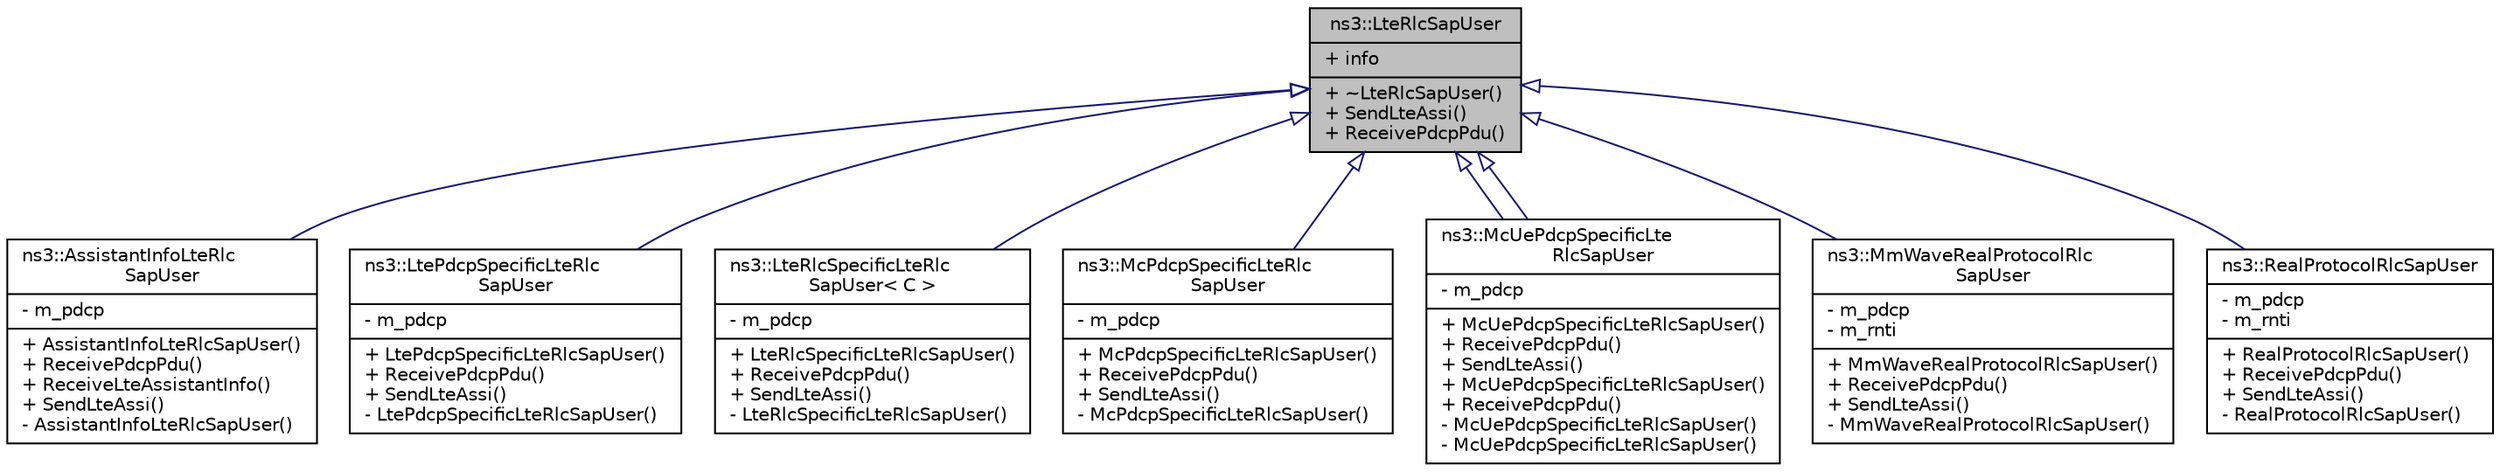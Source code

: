 digraph "ns3::LteRlcSapUser"
{
  edge [fontname="Helvetica",fontsize="10",labelfontname="Helvetica",labelfontsize="10"];
  node [fontname="Helvetica",fontsize="10",shape=record];
  Node1 [label="{ns3::LteRlcSapUser\n|+ info\l|+ ~LteRlcSapUser()\l+ SendLteAssi()\l+ ReceivePdcpPdu()\l}",height=0.2,width=0.4,color="black", fillcolor="grey75", style="filled", fontcolor="black"];
  Node1 -> Node2 [dir="back",color="midnightblue",fontsize="10",style="solid",arrowtail="onormal"];
  Node2 [label="{ns3::AssistantInfoLteRlc\lSapUser\n|- m_pdcp\l|+ AssistantInfoLteRlcSapUser()\l+ ReceivePdcpPdu()\l+ ReceiveLteAssistantInfo()\l+ SendLteAssi()\l- AssistantInfoLteRlcSapUser()\l}",height=0.2,width=0.4,color="black", fillcolor="white", style="filled",URL="$d0/de2/classns3_1_1AssistantInfoLteRlcSapUser.html"];
  Node1 -> Node3 [dir="back",color="midnightblue",fontsize="10",style="solid",arrowtail="onormal"];
  Node3 [label="{ns3::LtePdcpSpecificLteRlc\lSapUser\n|- m_pdcp\l|+ LtePdcpSpecificLteRlcSapUser()\l+ ReceivePdcpPdu()\l+ SendLteAssi()\l- LtePdcpSpecificLteRlcSapUser()\l}",height=0.2,width=0.4,color="black", fillcolor="white", style="filled",URL="$da/d5f/classns3_1_1LtePdcpSpecificLteRlcSapUser.html"];
  Node1 -> Node4 [dir="back",color="midnightblue",fontsize="10",style="solid",arrowtail="onormal"];
  Node4 [label="{ns3::LteRlcSpecificLteRlc\lSapUser\< C \>\n|- m_pdcp\l|+ LteRlcSpecificLteRlcSapUser()\l+ ReceivePdcpPdu()\l+ SendLteAssi()\l- LteRlcSpecificLteRlcSapUser()\l}",height=0.2,width=0.4,color="black", fillcolor="white", style="filled",URL="$dd/d24/classns3_1_1LteRlcSpecificLteRlcSapUser.html"];
  Node1 -> Node5 [dir="back",color="midnightblue",fontsize="10",style="solid",arrowtail="onormal"];
  Node5 [label="{ns3::McPdcpSpecificLteRlc\lSapUser\n|- m_pdcp\l|+ McPdcpSpecificLteRlcSapUser()\l+ ReceivePdcpPdu()\l+ SendLteAssi()\l- McPdcpSpecificLteRlcSapUser()\l}",height=0.2,width=0.4,color="black", fillcolor="white", style="filled",URL="$d9/d13/classns3_1_1McPdcpSpecificLteRlcSapUser.html"];
  Node1 -> Node6 [dir="back",color="midnightblue",fontsize="10",style="solid",arrowtail="onormal"];
  Node6 [label="{ns3::McUePdcpSpecificLte\lRlcSapUser\n|- m_pdcp\l|+ McUePdcpSpecificLteRlcSapUser()\l+ ReceivePdcpPdu()\l+ SendLteAssi()\l+ McUePdcpSpecificLteRlcSapUser()\l+ ReceivePdcpPdu()\l- McUePdcpSpecificLteRlcSapUser()\l- McUePdcpSpecificLteRlcSapUser()\l}",height=0.2,width=0.4,color="black", fillcolor="white", style="filled",URL="$df/d6f/classns3_1_1McUePdcpSpecificLteRlcSapUser.html"];
  Node1 -> Node6 [dir="back",color="midnightblue",fontsize="10",style="solid",arrowtail="onormal"];
  Node1 -> Node7 [dir="back",color="midnightblue",fontsize="10",style="solid",arrowtail="onormal"];
  Node7 [label="{ns3::MmWaveRealProtocolRlc\lSapUser\n|- m_pdcp\l- m_rnti\l|+ MmWaveRealProtocolRlcSapUser()\l+ ReceivePdcpPdu()\l+ SendLteAssi()\l- MmWaveRealProtocolRlcSapUser()\l}",height=0.2,width=0.4,color="black", fillcolor="white", style="filled",URL="$d5/d25/classns3_1_1MmWaveRealProtocolRlcSapUser.html"];
  Node1 -> Node8 [dir="back",color="midnightblue",fontsize="10",style="solid",arrowtail="onormal"];
  Node8 [label="{ns3::RealProtocolRlcSapUser\n|- m_pdcp\l- m_rnti\l|+ RealProtocolRlcSapUser()\l+ ReceivePdcpPdu()\l+ SendLteAssi()\l- RealProtocolRlcSapUser()\l}",height=0.2,width=0.4,color="black", fillcolor="white", style="filled",URL="$d9/dcb/classns3_1_1RealProtocolRlcSapUser.html"];
}

